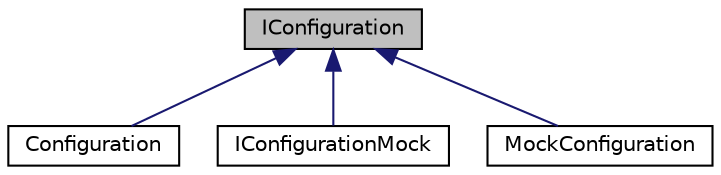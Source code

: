 digraph "IConfiguration"
{
 // LATEX_PDF_SIZE
  edge [fontname="Helvetica",fontsize="10",labelfontname="Helvetica",labelfontsize="10"];
  node [fontname="Helvetica",fontsize="10",shape=record];
  Node1 [label="IConfiguration",height=0.2,width=0.4,color="black", fillcolor="grey75", style="filled", fontcolor="black",tooltip=" "];
  Node1 -> Node2 [dir="back",color="midnightblue",fontsize="10",style="solid",fontname="Helvetica"];
  Node2 [label="Configuration",height=0.2,width=0.4,color="black", fillcolor="white", style="filled",URL="$class_configuration.html",tooltip=" "];
  Node1 -> Node3 [dir="back",color="midnightblue",fontsize="10",style="solid",fontname="Helvetica"];
  Node3 [label="IConfigurationMock",height=0.2,width=0.4,color="black", fillcolor="white", style="filled",URL="$class_i_configuration_mock.html",tooltip=" "];
  Node1 -> Node4 [dir="back",color="midnightblue",fontsize="10",style="solid",fontname="Helvetica"];
  Node4 [label="MockConfiguration",height=0.2,width=0.4,color="black", fillcolor="white", style="filled",URL="$struct_mock_configuration.html",tooltip=" "];
}
